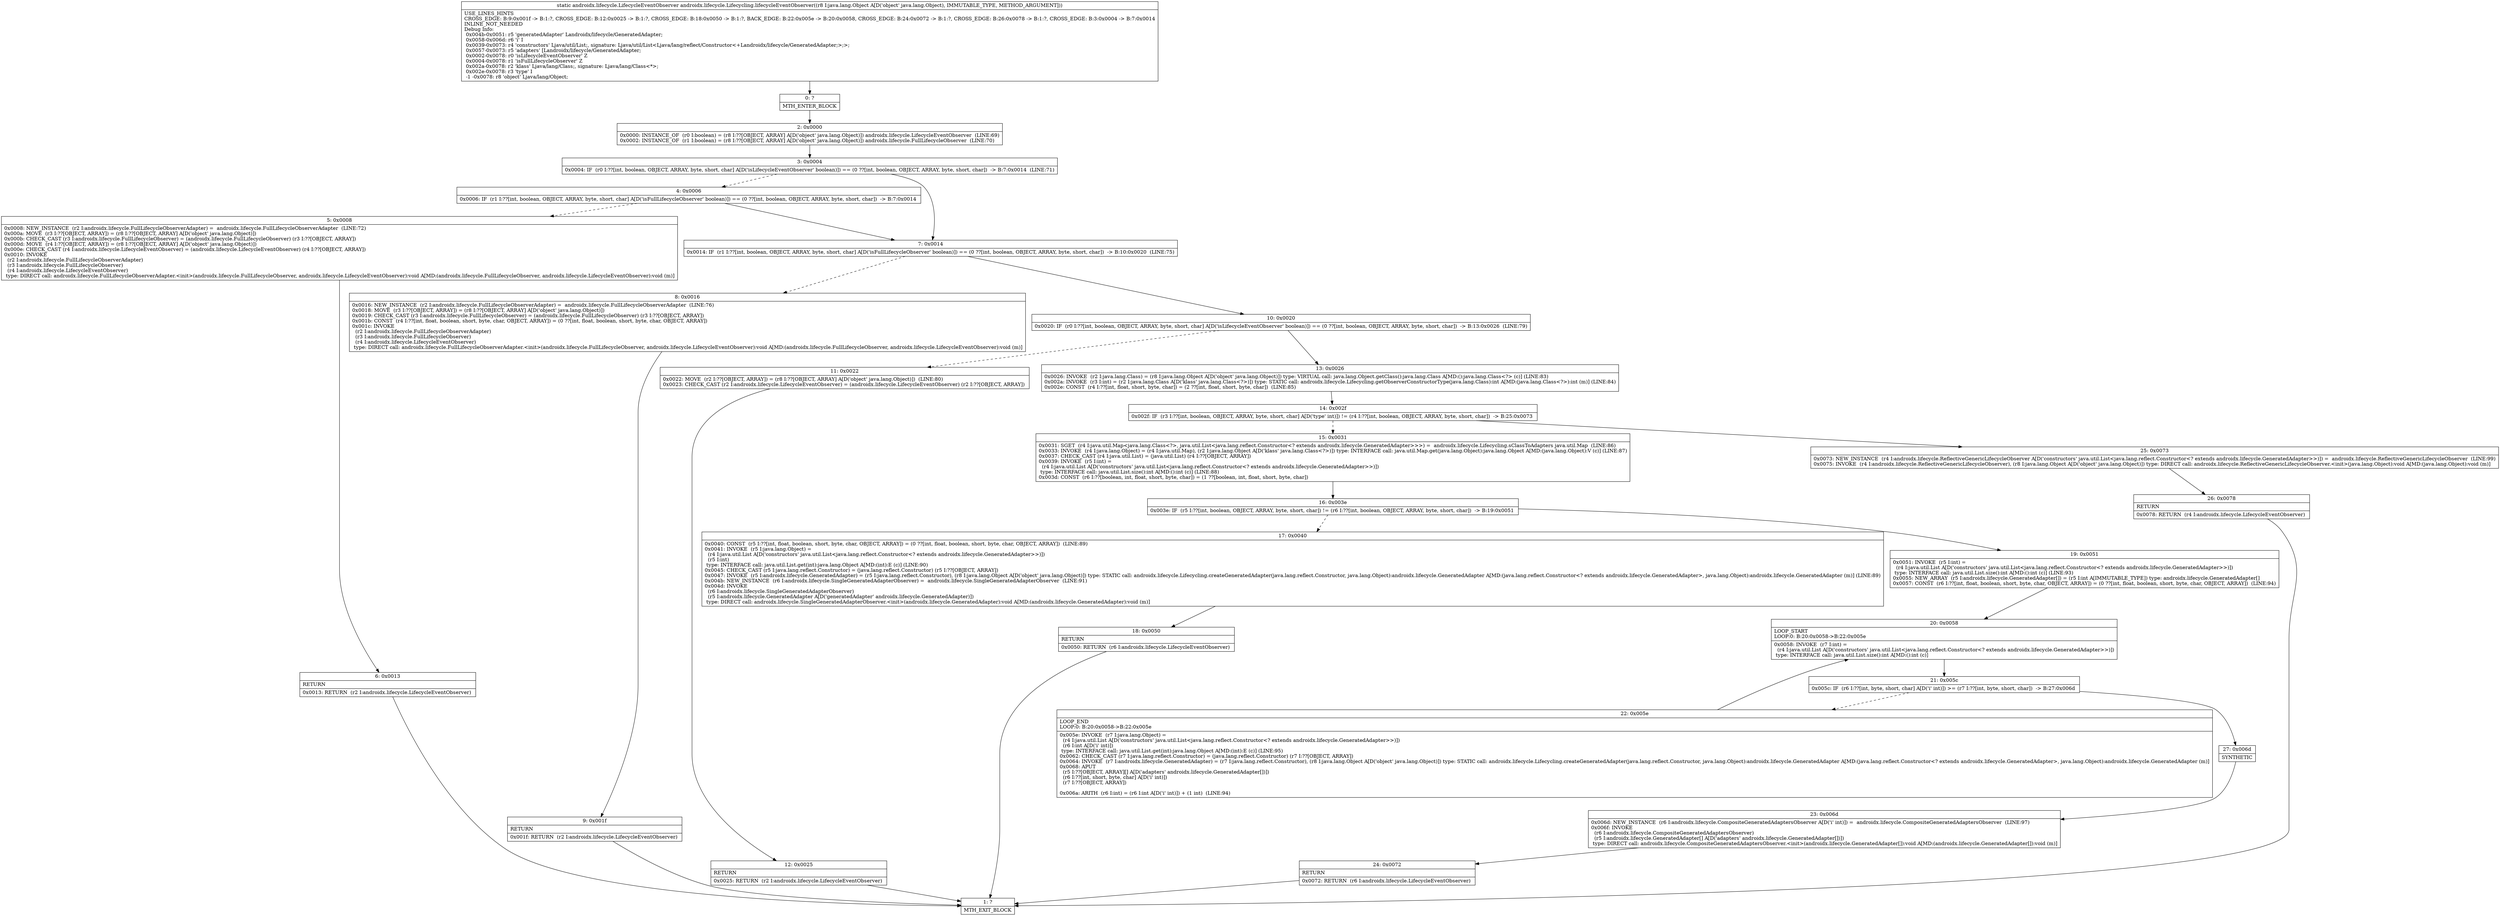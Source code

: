 digraph "CFG forandroidx.lifecycle.Lifecycling.lifecycleEventObserver(Ljava\/lang\/Object;)Landroidx\/lifecycle\/LifecycleEventObserver;" {
Node_0 [shape=record,label="{0\:\ ?|MTH_ENTER_BLOCK\l}"];
Node_2 [shape=record,label="{2\:\ 0x0000|0x0000: INSTANCE_OF  (r0 I:boolean) = (r8 I:??[OBJECT, ARRAY] A[D('object' java.lang.Object)]) androidx.lifecycle.LifecycleEventObserver  (LINE:69)\l0x0002: INSTANCE_OF  (r1 I:boolean) = (r8 I:??[OBJECT, ARRAY] A[D('object' java.lang.Object)]) androidx.lifecycle.FullLifecycleObserver  (LINE:70)\l}"];
Node_3 [shape=record,label="{3\:\ 0x0004|0x0004: IF  (r0 I:??[int, boolean, OBJECT, ARRAY, byte, short, char] A[D('isLifecycleEventObserver' boolean)]) == (0 ??[int, boolean, OBJECT, ARRAY, byte, short, char])  \-\> B:7:0x0014  (LINE:71)\l}"];
Node_4 [shape=record,label="{4\:\ 0x0006|0x0006: IF  (r1 I:??[int, boolean, OBJECT, ARRAY, byte, short, char] A[D('isFullLifecycleObserver' boolean)]) == (0 ??[int, boolean, OBJECT, ARRAY, byte, short, char])  \-\> B:7:0x0014 \l}"];
Node_5 [shape=record,label="{5\:\ 0x0008|0x0008: NEW_INSTANCE  (r2 I:androidx.lifecycle.FullLifecycleObserverAdapter) =  androidx.lifecycle.FullLifecycleObserverAdapter  (LINE:72)\l0x000a: MOVE  (r3 I:??[OBJECT, ARRAY]) = (r8 I:??[OBJECT, ARRAY] A[D('object' java.lang.Object)]) \l0x000b: CHECK_CAST (r3 I:androidx.lifecycle.FullLifecycleObserver) = (androidx.lifecycle.FullLifecycleObserver) (r3 I:??[OBJECT, ARRAY]) \l0x000d: MOVE  (r4 I:??[OBJECT, ARRAY]) = (r8 I:??[OBJECT, ARRAY] A[D('object' java.lang.Object)]) \l0x000e: CHECK_CAST (r4 I:androidx.lifecycle.LifecycleEventObserver) = (androidx.lifecycle.LifecycleEventObserver) (r4 I:??[OBJECT, ARRAY]) \l0x0010: INVOKE  \l  (r2 I:androidx.lifecycle.FullLifecycleObserverAdapter)\l  (r3 I:androidx.lifecycle.FullLifecycleObserver)\l  (r4 I:androidx.lifecycle.LifecycleEventObserver)\l type: DIRECT call: androidx.lifecycle.FullLifecycleObserverAdapter.\<init\>(androidx.lifecycle.FullLifecycleObserver, androidx.lifecycle.LifecycleEventObserver):void A[MD:(androidx.lifecycle.FullLifecycleObserver, androidx.lifecycle.LifecycleEventObserver):void (m)]\l}"];
Node_6 [shape=record,label="{6\:\ 0x0013|RETURN\l|0x0013: RETURN  (r2 I:androidx.lifecycle.LifecycleEventObserver) \l}"];
Node_1 [shape=record,label="{1\:\ ?|MTH_EXIT_BLOCK\l}"];
Node_7 [shape=record,label="{7\:\ 0x0014|0x0014: IF  (r1 I:??[int, boolean, OBJECT, ARRAY, byte, short, char] A[D('isFullLifecycleObserver' boolean)]) == (0 ??[int, boolean, OBJECT, ARRAY, byte, short, char])  \-\> B:10:0x0020  (LINE:75)\l}"];
Node_8 [shape=record,label="{8\:\ 0x0016|0x0016: NEW_INSTANCE  (r2 I:androidx.lifecycle.FullLifecycleObserverAdapter) =  androidx.lifecycle.FullLifecycleObserverAdapter  (LINE:76)\l0x0018: MOVE  (r3 I:??[OBJECT, ARRAY]) = (r8 I:??[OBJECT, ARRAY] A[D('object' java.lang.Object)]) \l0x0019: CHECK_CAST (r3 I:androidx.lifecycle.FullLifecycleObserver) = (androidx.lifecycle.FullLifecycleObserver) (r3 I:??[OBJECT, ARRAY]) \l0x001b: CONST  (r4 I:??[int, float, boolean, short, byte, char, OBJECT, ARRAY]) = (0 ??[int, float, boolean, short, byte, char, OBJECT, ARRAY]) \l0x001c: INVOKE  \l  (r2 I:androidx.lifecycle.FullLifecycleObserverAdapter)\l  (r3 I:androidx.lifecycle.FullLifecycleObserver)\l  (r4 I:androidx.lifecycle.LifecycleEventObserver)\l type: DIRECT call: androidx.lifecycle.FullLifecycleObserverAdapter.\<init\>(androidx.lifecycle.FullLifecycleObserver, androidx.lifecycle.LifecycleEventObserver):void A[MD:(androidx.lifecycle.FullLifecycleObserver, androidx.lifecycle.LifecycleEventObserver):void (m)]\l}"];
Node_9 [shape=record,label="{9\:\ 0x001f|RETURN\l|0x001f: RETURN  (r2 I:androidx.lifecycle.LifecycleEventObserver) \l}"];
Node_10 [shape=record,label="{10\:\ 0x0020|0x0020: IF  (r0 I:??[int, boolean, OBJECT, ARRAY, byte, short, char] A[D('isLifecycleEventObserver' boolean)]) == (0 ??[int, boolean, OBJECT, ARRAY, byte, short, char])  \-\> B:13:0x0026  (LINE:79)\l}"];
Node_11 [shape=record,label="{11\:\ 0x0022|0x0022: MOVE  (r2 I:??[OBJECT, ARRAY]) = (r8 I:??[OBJECT, ARRAY] A[D('object' java.lang.Object)])  (LINE:80)\l0x0023: CHECK_CAST (r2 I:androidx.lifecycle.LifecycleEventObserver) = (androidx.lifecycle.LifecycleEventObserver) (r2 I:??[OBJECT, ARRAY]) \l}"];
Node_12 [shape=record,label="{12\:\ 0x0025|RETURN\l|0x0025: RETURN  (r2 I:androidx.lifecycle.LifecycleEventObserver) \l}"];
Node_13 [shape=record,label="{13\:\ 0x0026|0x0026: INVOKE  (r2 I:java.lang.Class) = (r8 I:java.lang.Object A[D('object' java.lang.Object)]) type: VIRTUAL call: java.lang.Object.getClass():java.lang.Class A[MD:():java.lang.Class\<?\> (c)] (LINE:83)\l0x002a: INVOKE  (r3 I:int) = (r2 I:java.lang.Class A[D('klass' java.lang.Class\<?\>)]) type: STATIC call: androidx.lifecycle.Lifecycling.getObserverConstructorType(java.lang.Class):int A[MD:(java.lang.Class\<?\>):int (m)] (LINE:84)\l0x002e: CONST  (r4 I:??[int, float, short, byte, char]) = (2 ??[int, float, short, byte, char])  (LINE:85)\l}"];
Node_14 [shape=record,label="{14\:\ 0x002f|0x002f: IF  (r3 I:??[int, boolean, OBJECT, ARRAY, byte, short, char] A[D('type' int)]) != (r4 I:??[int, boolean, OBJECT, ARRAY, byte, short, char])  \-\> B:25:0x0073 \l}"];
Node_15 [shape=record,label="{15\:\ 0x0031|0x0031: SGET  (r4 I:java.util.Map\<java.lang.Class\<?\>, java.util.List\<java.lang.reflect.Constructor\<? extends androidx.lifecycle.GeneratedAdapter\>\>\>) =  androidx.lifecycle.Lifecycling.sClassToAdapters java.util.Map  (LINE:86)\l0x0033: INVOKE  (r4 I:java.lang.Object) = (r4 I:java.util.Map), (r2 I:java.lang.Object A[D('klass' java.lang.Class\<?\>)]) type: INTERFACE call: java.util.Map.get(java.lang.Object):java.lang.Object A[MD:(java.lang.Object):V (c)] (LINE:87)\l0x0037: CHECK_CAST (r4 I:java.util.List) = (java.util.List) (r4 I:??[OBJECT, ARRAY]) \l0x0039: INVOKE  (r5 I:int) = \l  (r4 I:java.util.List A[D('constructors' java.util.List\<java.lang.reflect.Constructor\<? extends androidx.lifecycle.GeneratedAdapter\>\>)])\l type: INTERFACE call: java.util.List.size():int A[MD:():int (c)] (LINE:88)\l0x003d: CONST  (r6 I:??[boolean, int, float, short, byte, char]) = (1 ??[boolean, int, float, short, byte, char]) \l}"];
Node_16 [shape=record,label="{16\:\ 0x003e|0x003e: IF  (r5 I:??[int, boolean, OBJECT, ARRAY, byte, short, char]) != (r6 I:??[int, boolean, OBJECT, ARRAY, byte, short, char])  \-\> B:19:0x0051 \l}"];
Node_17 [shape=record,label="{17\:\ 0x0040|0x0040: CONST  (r5 I:??[int, float, boolean, short, byte, char, OBJECT, ARRAY]) = (0 ??[int, float, boolean, short, byte, char, OBJECT, ARRAY])  (LINE:89)\l0x0041: INVOKE  (r5 I:java.lang.Object) = \l  (r4 I:java.util.List A[D('constructors' java.util.List\<java.lang.reflect.Constructor\<? extends androidx.lifecycle.GeneratedAdapter\>\>)])\l  (r5 I:int)\l type: INTERFACE call: java.util.List.get(int):java.lang.Object A[MD:(int):E (c)] (LINE:90)\l0x0045: CHECK_CAST (r5 I:java.lang.reflect.Constructor) = (java.lang.reflect.Constructor) (r5 I:??[OBJECT, ARRAY]) \l0x0047: INVOKE  (r5 I:androidx.lifecycle.GeneratedAdapter) = (r5 I:java.lang.reflect.Constructor), (r8 I:java.lang.Object A[D('object' java.lang.Object)]) type: STATIC call: androidx.lifecycle.Lifecycling.createGeneratedAdapter(java.lang.reflect.Constructor, java.lang.Object):androidx.lifecycle.GeneratedAdapter A[MD:(java.lang.reflect.Constructor\<? extends androidx.lifecycle.GeneratedAdapter\>, java.lang.Object):androidx.lifecycle.GeneratedAdapter (m)] (LINE:89)\l0x004b: NEW_INSTANCE  (r6 I:androidx.lifecycle.SingleGeneratedAdapterObserver) =  androidx.lifecycle.SingleGeneratedAdapterObserver  (LINE:91)\l0x004d: INVOKE  \l  (r6 I:androidx.lifecycle.SingleGeneratedAdapterObserver)\l  (r5 I:androidx.lifecycle.GeneratedAdapter A[D('generatedAdapter' androidx.lifecycle.GeneratedAdapter)])\l type: DIRECT call: androidx.lifecycle.SingleGeneratedAdapterObserver.\<init\>(androidx.lifecycle.GeneratedAdapter):void A[MD:(androidx.lifecycle.GeneratedAdapter):void (m)]\l}"];
Node_18 [shape=record,label="{18\:\ 0x0050|RETURN\l|0x0050: RETURN  (r6 I:androidx.lifecycle.LifecycleEventObserver) \l}"];
Node_19 [shape=record,label="{19\:\ 0x0051|0x0051: INVOKE  (r5 I:int) = \l  (r4 I:java.util.List A[D('constructors' java.util.List\<java.lang.reflect.Constructor\<? extends androidx.lifecycle.GeneratedAdapter\>\>)])\l type: INTERFACE call: java.util.List.size():int A[MD:():int (c)] (LINE:93)\l0x0055: NEW_ARRAY  (r5 I:androidx.lifecycle.GeneratedAdapter[]) = (r5 I:int A[IMMUTABLE_TYPE]) type: androidx.lifecycle.GeneratedAdapter[] \l0x0057: CONST  (r6 I:??[int, float, boolean, short, byte, char, OBJECT, ARRAY]) = (0 ??[int, float, boolean, short, byte, char, OBJECT, ARRAY])  (LINE:94)\l}"];
Node_20 [shape=record,label="{20\:\ 0x0058|LOOP_START\lLOOP:0: B:20:0x0058\-\>B:22:0x005e\l|0x0058: INVOKE  (r7 I:int) = \l  (r4 I:java.util.List A[D('constructors' java.util.List\<java.lang.reflect.Constructor\<? extends androidx.lifecycle.GeneratedAdapter\>\>)])\l type: INTERFACE call: java.util.List.size():int A[MD:():int (c)]\l}"];
Node_21 [shape=record,label="{21\:\ 0x005c|0x005c: IF  (r6 I:??[int, byte, short, char] A[D('i' int)]) \>= (r7 I:??[int, byte, short, char])  \-\> B:27:0x006d \l}"];
Node_22 [shape=record,label="{22\:\ 0x005e|LOOP_END\lLOOP:0: B:20:0x0058\-\>B:22:0x005e\l|0x005e: INVOKE  (r7 I:java.lang.Object) = \l  (r4 I:java.util.List A[D('constructors' java.util.List\<java.lang.reflect.Constructor\<? extends androidx.lifecycle.GeneratedAdapter\>\>)])\l  (r6 I:int A[D('i' int)])\l type: INTERFACE call: java.util.List.get(int):java.lang.Object A[MD:(int):E (c)] (LINE:95)\l0x0062: CHECK_CAST (r7 I:java.lang.reflect.Constructor) = (java.lang.reflect.Constructor) (r7 I:??[OBJECT, ARRAY]) \l0x0064: INVOKE  (r7 I:androidx.lifecycle.GeneratedAdapter) = (r7 I:java.lang.reflect.Constructor), (r8 I:java.lang.Object A[D('object' java.lang.Object)]) type: STATIC call: androidx.lifecycle.Lifecycling.createGeneratedAdapter(java.lang.reflect.Constructor, java.lang.Object):androidx.lifecycle.GeneratedAdapter A[MD:(java.lang.reflect.Constructor\<? extends androidx.lifecycle.GeneratedAdapter\>, java.lang.Object):androidx.lifecycle.GeneratedAdapter (m)]\l0x0068: APUT  \l  (r5 I:??[OBJECT, ARRAY][] A[D('adapters' androidx.lifecycle.GeneratedAdapter[])])\l  (r6 I:??[int, short, byte, char] A[D('i' int)])\l  (r7 I:??[OBJECT, ARRAY])\l \l0x006a: ARITH  (r6 I:int) = (r6 I:int A[D('i' int)]) + (1 int)  (LINE:94)\l}"];
Node_27 [shape=record,label="{27\:\ 0x006d|SYNTHETIC\l}"];
Node_23 [shape=record,label="{23\:\ 0x006d|0x006d: NEW_INSTANCE  (r6 I:androidx.lifecycle.CompositeGeneratedAdaptersObserver A[D('i' int)]) =  androidx.lifecycle.CompositeGeneratedAdaptersObserver  (LINE:97)\l0x006f: INVOKE  \l  (r6 I:androidx.lifecycle.CompositeGeneratedAdaptersObserver)\l  (r5 I:androidx.lifecycle.GeneratedAdapter[] A[D('adapters' androidx.lifecycle.GeneratedAdapter[])])\l type: DIRECT call: androidx.lifecycle.CompositeGeneratedAdaptersObserver.\<init\>(androidx.lifecycle.GeneratedAdapter[]):void A[MD:(androidx.lifecycle.GeneratedAdapter[]):void (m)]\l}"];
Node_24 [shape=record,label="{24\:\ 0x0072|RETURN\l|0x0072: RETURN  (r6 I:androidx.lifecycle.LifecycleEventObserver) \l}"];
Node_25 [shape=record,label="{25\:\ 0x0073|0x0073: NEW_INSTANCE  (r4 I:androidx.lifecycle.ReflectiveGenericLifecycleObserver A[D('constructors' java.util.List\<java.lang.reflect.Constructor\<? extends androidx.lifecycle.GeneratedAdapter\>\>)]) =  androidx.lifecycle.ReflectiveGenericLifecycleObserver  (LINE:99)\l0x0075: INVOKE  (r4 I:androidx.lifecycle.ReflectiveGenericLifecycleObserver), (r8 I:java.lang.Object A[D('object' java.lang.Object)]) type: DIRECT call: androidx.lifecycle.ReflectiveGenericLifecycleObserver.\<init\>(java.lang.Object):void A[MD:(java.lang.Object):void (m)]\l}"];
Node_26 [shape=record,label="{26\:\ 0x0078|RETURN\l|0x0078: RETURN  (r4 I:androidx.lifecycle.LifecycleEventObserver) \l}"];
MethodNode[shape=record,label="{static androidx.lifecycle.LifecycleEventObserver androidx.lifecycle.Lifecycling.lifecycleEventObserver((r8 I:java.lang.Object A[D('object' java.lang.Object), IMMUTABLE_TYPE, METHOD_ARGUMENT]))  | USE_LINES_HINTS\lCROSS_EDGE: B:9:0x001f \-\> B:1:?, CROSS_EDGE: B:12:0x0025 \-\> B:1:?, CROSS_EDGE: B:18:0x0050 \-\> B:1:?, BACK_EDGE: B:22:0x005e \-\> B:20:0x0058, CROSS_EDGE: B:24:0x0072 \-\> B:1:?, CROSS_EDGE: B:26:0x0078 \-\> B:1:?, CROSS_EDGE: B:3:0x0004 \-\> B:7:0x0014\lINLINE_NOT_NEEDED\lDebug Info:\l  0x004b\-0x0051: r5 'generatedAdapter' Landroidx\/lifecycle\/GeneratedAdapter;\l  0x0058\-0x006d: r6 'i' I\l  0x0039\-0x0073: r4 'constructors' Ljava\/util\/List;, signature: Ljava\/util\/List\<Ljava\/lang\/reflect\/Constructor\<+Landroidx\/lifecycle\/GeneratedAdapter;\>;\>;\l  0x0057\-0x0073: r5 'adapters' [Landroidx\/lifecycle\/GeneratedAdapter;\l  0x0002\-0x0078: r0 'isLifecycleEventObserver' Z\l  0x0004\-0x0078: r1 'isFullLifecycleObserver' Z\l  0x002a\-0x0078: r2 'klass' Ljava\/lang\/Class;, signature: Ljava\/lang\/Class\<*\>;\l  0x002e\-0x0078: r3 'type' I\l  \-1 \-0x0078: r8 'object' Ljava\/lang\/Object;\l}"];
MethodNode -> Node_0;Node_0 -> Node_2;
Node_2 -> Node_3;
Node_3 -> Node_4[style=dashed];
Node_3 -> Node_7;
Node_4 -> Node_5[style=dashed];
Node_4 -> Node_7;
Node_5 -> Node_6;
Node_6 -> Node_1;
Node_7 -> Node_8[style=dashed];
Node_7 -> Node_10;
Node_8 -> Node_9;
Node_9 -> Node_1;
Node_10 -> Node_11[style=dashed];
Node_10 -> Node_13;
Node_11 -> Node_12;
Node_12 -> Node_1;
Node_13 -> Node_14;
Node_14 -> Node_15[style=dashed];
Node_14 -> Node_25;
Node_15 -> Node_16;
Node_16 -> Node_17[style=dashed];
Node_16 -> Node_19;
Node_17 -> Node_18;
Node_18 -> Node_1;
Node_19 -> Node_20;
Node_20 -> Node_21;
Node_21 -> Node_22[style=dashed];
Node_21 -> Node_27;
Node_22 -> Node_20;
Node_27 -> Node_23;
Node_23 -> Node_24;
Node_24 -> Node_1;
Node_25 -> Node_26;
Node_26 -> Node_1;
}

